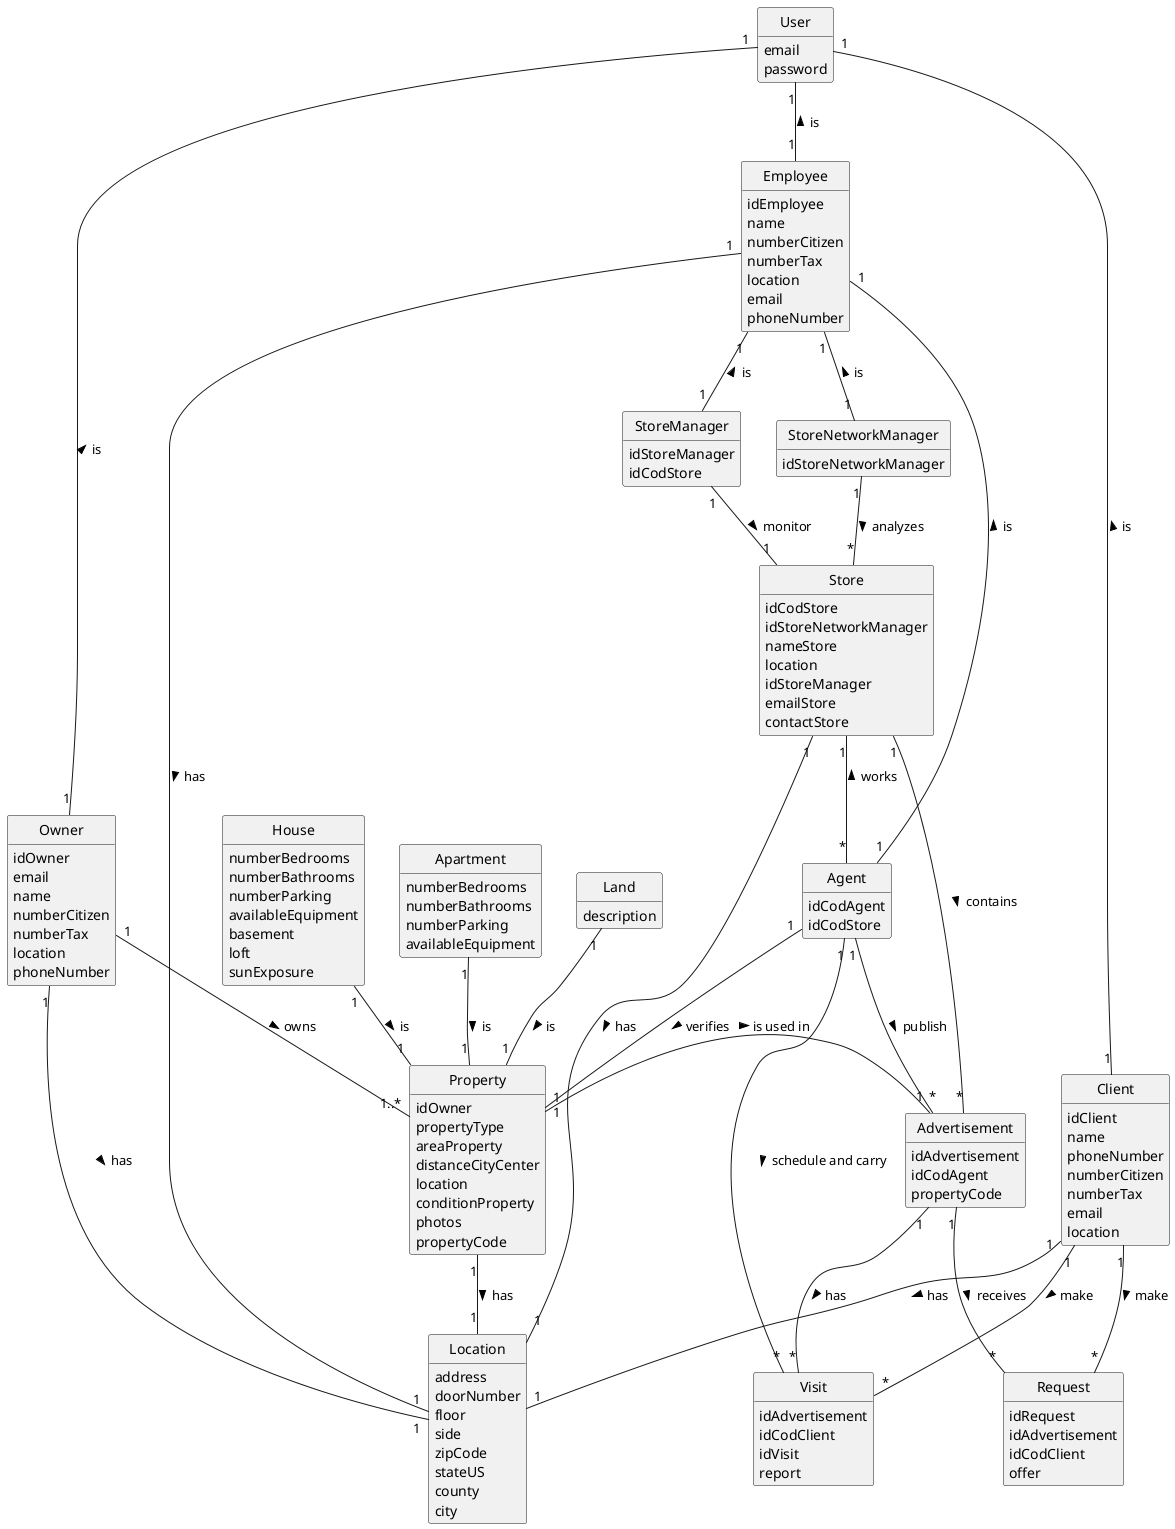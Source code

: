 @startuml
'https://plantuml.com/class-diagram
skinparam monochrome true
skinparam packageStyle rectangle
skinparam shadowing false
hide circle
hide methods



class Employee{
    idEmployee
    name
    numberCitizen
    numberTax
    location
    email
    phoneNumber
}

class Client {
    idClient
    name
    phoneNumber
    numberCitizen
    numberTax
    email
    location
}

class Owner {
    idOwner
    email
    name
    numberCitizen
    numberTax
    location
    phoneNumber
}

class Agent {
    idCodAgent
    idCodStore
}

class Advertisement {
    idAdvertisement
    idCodAgent
    propertyCode
}

class Property{
    idOwner
    propertyType
    areaProperty
    distanceCityCenter
    location
    conditionProperty
    photos
    propertyCode
}

class House {
    numberBedrooms
    numberBathrooms
    numberParking
    availableEquipment
    basement
    loft
    sunExposure
}

class Apartment{
    numberBedrooms
    numberBathrooms
    numberParking
    availableEquipment
}

class Land{
    description
}

class Store{
    idCodStore
    idStoreNetworkManager
    nameStore
    location
    idStoreManager
    emailStore
    contactStore
}

class Visit{
    idAdvertisement
    idCodClient
    idVisit
    report
}

class Location {
    address
    doorNumber
    floor
    side
    zipCode
    stateUS
    county
    city
}

class StoreManager {
    idStoreManager
    idCodStore
}

class StoreNetworkManager {
    idStoreNetworkManager
}

class Request{
    idRequest
    idAdvertisement
    idCodClient
    offer
}
class User{
    email
    password
}

Owner "1" -- "1..*" Property: owns >
Agent "1" -- "*" Advertisement: publish >
House "1" -- "1" Property: is >
Apartment "1" -- "1" Property: is >
Land "1" -- "1"  Property: is >
Store "1" -- "*" Agent: works <
StoreManager "1" -- "1" Store:  monitor >
Property "1" -- "1" Location: has >
StoreNetworkManager "1" -- "*" Store:  analyzes >
Employee "1" -- "1" Agent: is <
Employee "1" -- "1" StoreManager: is <
Employee "1" -- "1" StoreNetworkManager: is <
Advertisement"1" -- "*"Request: receives >
Client"1" -- "*"Request: make >
Store"1" -- "1"Location: has >
Advertisement "1" -- "*" Visit: has >
Client "1" -- "*" Visit: make >
Agent "1" -- "*" Visit: schedule and carry >
User "1" -- "1" Employee: is <
User "1" -- "1" Owner: is <
User "1" -- "1" Client: is <
Property "1" - "1" Advertisement: is used in >
Client "1" -- "1" Location: has >
Employee "1" -- "1" Location: has >
Owner "1" -- "1" Location: has >
Agent "1" -- "1" Property: verifies >
Store "1" -- "*" Advertisement: contains >

@enduml